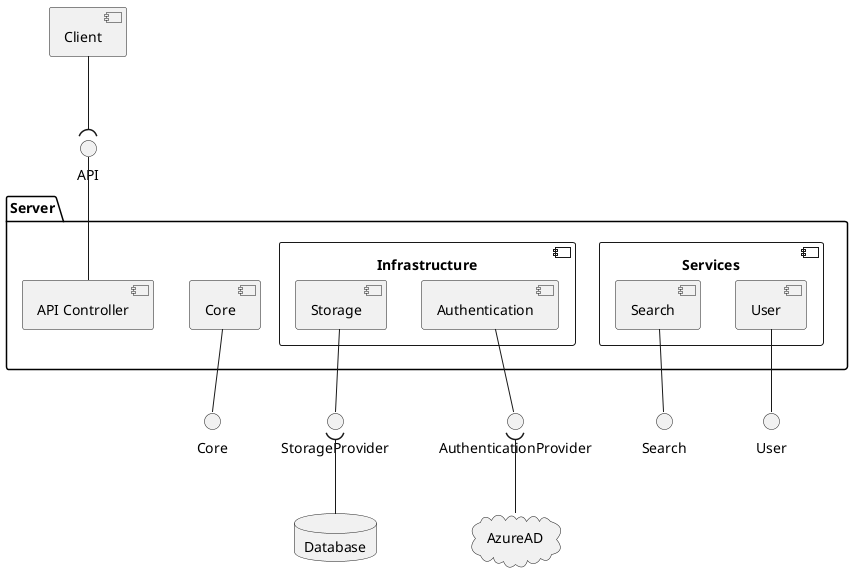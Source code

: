 @startuml

component Client

() API
() Core as ICore

() StorageProvider
() AuthenticationProvider

() Search as ISearch
() User as IUser

package Server {
    [Core]
    [API Controller] as APIController
    component "Infrastructure" {
        [Storage]
        [Authentication] as InfAuth
    }
    component "Services" {
        [Search]
        [User]
    }
}

database Database
cloud AzureAD

API -- APIController
Search -- ISearch
User -- IUser
InfAuth -- AuthenticationProvider
Storage -- StorageProvider
Core -- ICore

Client --( API
Database -up-( StorageProvider
AzureAD -up-( AuthenticationProvider

@enduml
